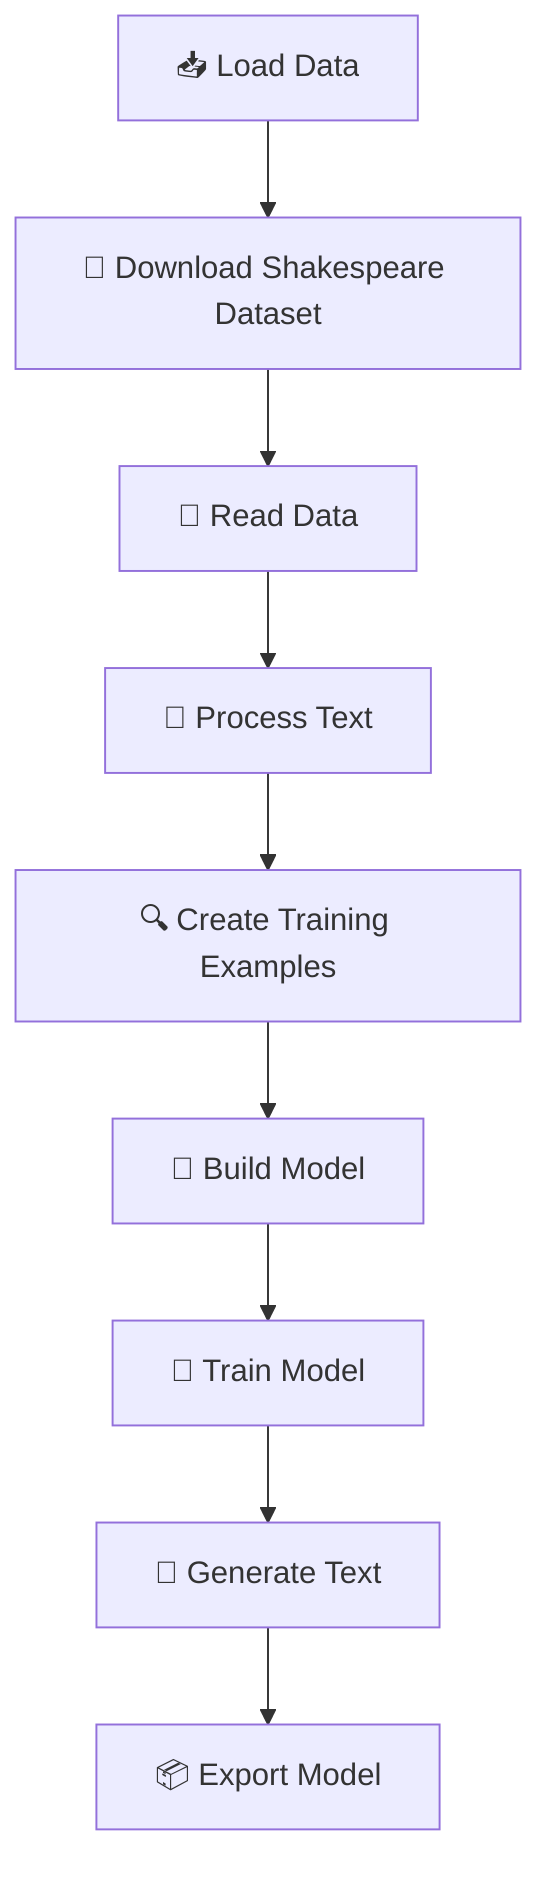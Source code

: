 graph TD
    A["📥 Load Data"]
    B["📂 Download Shakespeare Dataset"]
    C["📜 Read Data"]
    D["🔡 Process Text"]
    E["🔍 Create Training Examples"]
    F["🔁 Build Model"]
    G["🔄 Train Model"]
    H["🧙 Generate Text"]
    I["📦 Export Model"]
    
    A --> B
    B --> C
    C --> D
    D --> E
    E --> F
    F --> G
    G --> H
    H --> I